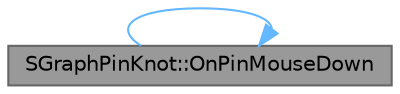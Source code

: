 digraph "SGraphPinKnot::OnPinMouseDown"
{
 // INTERACTIVE_SVG=YES
 // LATEX_PDF_SIZE
  bgcolor="transparent";
  edge [fontname=Helvetica,fontsize=10,labelfontname=Helvetica,labelfontsize=10];
  node [fontname=Helvetica,fontsize=10,shape=box,height=0.2,width=0.4];
  rankdir="LR";
  Node1 [id="Node000001",label="SGraphPinKnot::OnPinMouseDown",height=0.2,width=0.4,color="gray40", fillcolor="grey60", style="filled", fontcolor="black",tooltip="Handle clicking on the pin."];
  Node1 -> Node1 [id="edge1_Node000001_Node000001",color="steelblue1",style="solid",tooltip=" "];
}
